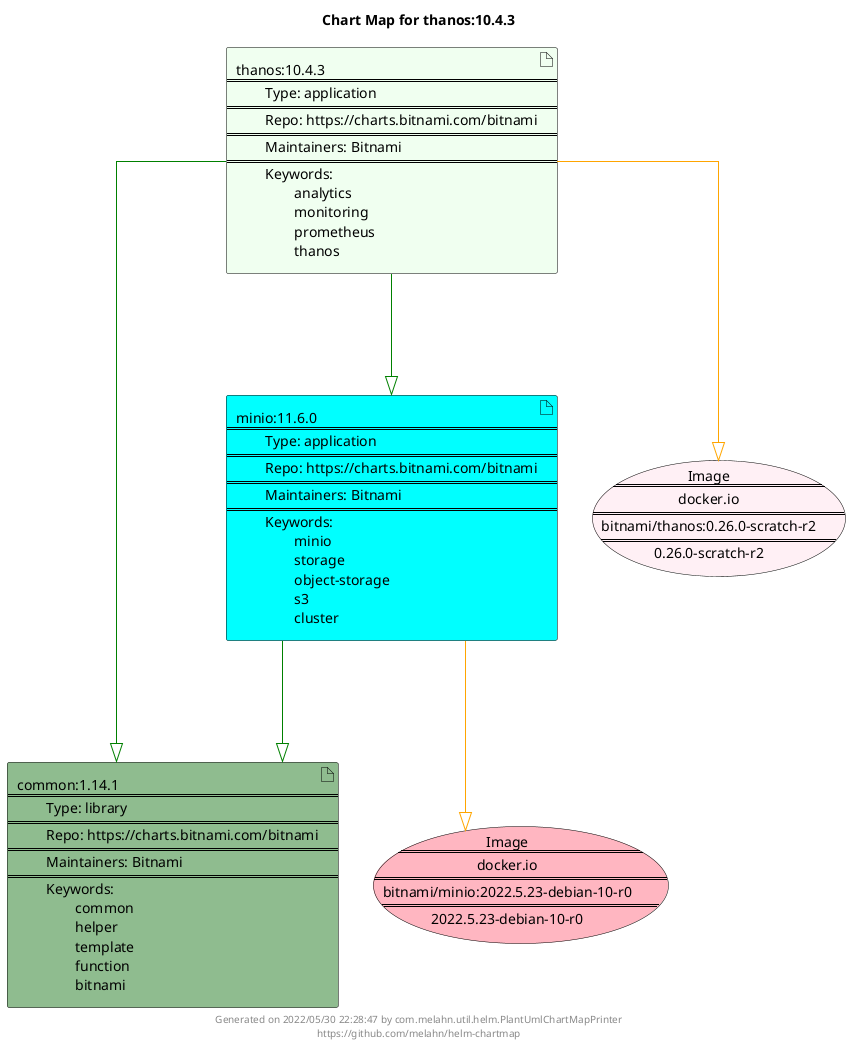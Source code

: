 @startuml
skinparam linetype ortho
skinparam backgroundColor white
skinparam usecaseBorderColor black
skinparam usecaseArrowColor LightSlateGray
skinparam artifactBorderColor black
skinparam artifactArrowColor LightSlateGray

title Chart Map for thanos:10.4.3

'There are 3 referenced Helm Charts
artifact "thanos:10.4.3\n====\n\tType: application\n====\n\tRepo: https://charts.bitnami.com/bitnami\n====\n\tMaintainers: Bitnami\n====\n\tKeywords: \n\t\tanalytics\n\t\tmonitoring\n\t\tprometheus\n\t\tthanos" as thanos_10_4_3 #HoneyDew
artifact "common:1.14.1\n====\n\tType: library\n====\n\tRepo: https://charts.bitnami.com/bitnami\n====\n\tMaintainers: Bitnami\n====\n\tKeywords: \n\t\tcommon\n\t\thelper\n\t\ttemplate\n\t\tfunction\n\t\tbitnami" as common_1_14_1 #DarkSeaGreen
artifact "minio:11.6.0\n====\n\tType: application\n====\n\tRepo: https://charts.bitnami.com/bitnami\n====\n\tMaintainers: Bitnami\n====\n\tKeywords: \n\t\tminio\n\t\tstorage\n\t\tobject-storage\n\t\ts3\n\t\tcluster" as minio_11_6_0 #Aqua

'There are 2 referenced Docker Images
usecase "Image\n====\ndocker.io\n====\nbitnami/minio:2022.5.23-debian-10-r0\n====\n2022.5.23-debian-10-r0" as docker_io_bitnami_minio_2022_5_23_debian_10_r0 #LightPink
usecase "Image\n====\ndocker.io\n====\nbitnami/thanos:0.26.0-scratch-r2\n====\n0.26.0-scratch-r2" as docker_io_bitnami_thanos_0_26_0_scratch_r2 #LavenderBlush

'Chart Dependencies
thanos_10_4_3--[#green]-|>common_1_14_1
thanos_10_4_3--[#green]-|>minio_11_6_0
minio_11_6_0--[#green]-|>common_1_14_1
thanos_10_4_3--[#orange]-|>docker_io_bitnami_thanos_0_26_0_scratch_r2
minio_11_6_0--[#orange]-|>docker_io_bitnami_minio_2022_5_23_debian_10_r0

center footer Generated on 2022/05/30 22:28:47 by com.melahn.util.helm.PlantUmlChartMapPrinter\nhttps://github.com/melahn/helm-chartmap
@enduml
